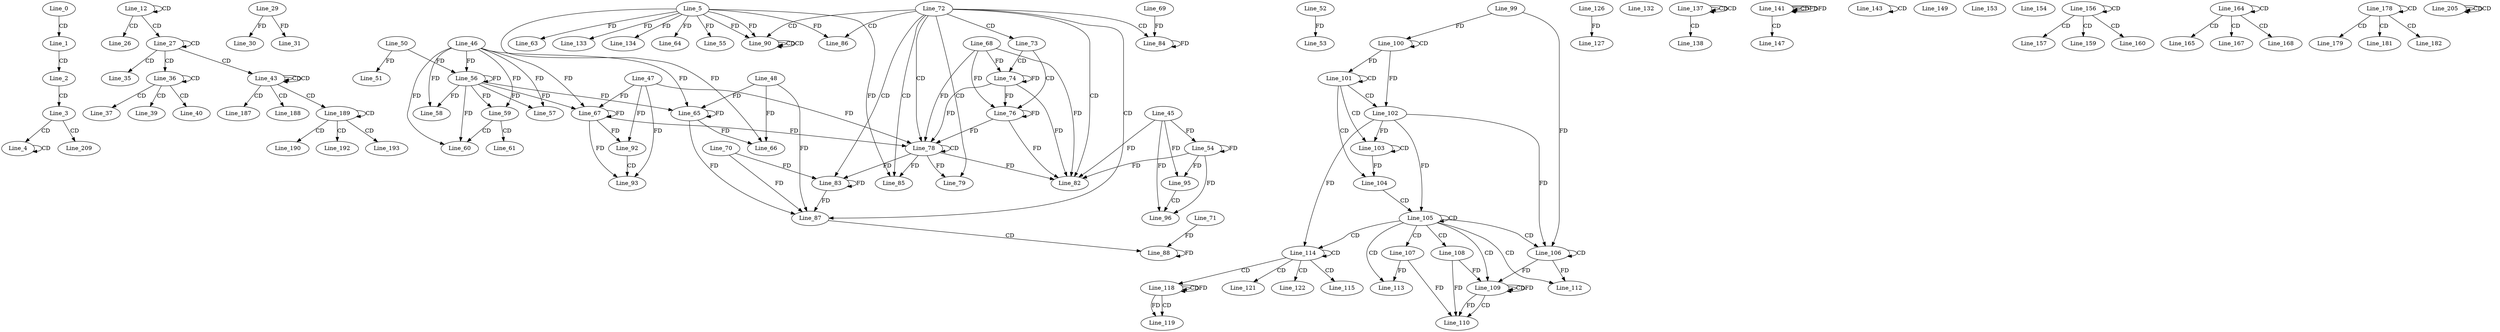 digraph G {
  Line_0;
  Line_1;
  Line_2;
  Line_3;
  Line_4;
  Line_4;
  Line_12;
  Line_12;
  Line_12;
  Line_26;
  Line_27;
  Line_27;
  Line_29;
  Line_30;
  Line_31;
  Line_35;
  Line_36;
  Line_36;
  Line_37;
  Line_39;
  Line_40;
  Line_43;
  Line_43;
  Line_43;
  Line_50;
  Line_51;
  Line_52;
  Line_53;
  Line_45;
  Line_54;
  Line_5;
  Line_55;
  Line_46;
  Line_56;
  Line_56;
  Line_57;
  Line_58;
  Line_59;
  Line_59;
  Line_60;
  Line_60;
  Line_61;
  Line_63;
  Line_64;
  Line_48;
  Line_65;
  Line_65;
  Line_66;
  Line_47;
  Line_67;
  Line_67;
  Line_72;
  Line_73;
  Line_74;
  Line_68;
  Line_76;
  Line_78;
  Line_78;
  Line_79;
  Line_82;
  Line_83;
  Line_70;
  Line_84;
  Line_69;
  Line_85;
  Line_86;
  Line_87;
  Line_88;
  Line_71;
  Line_90;
  Line_90;
  Line_90;
  Line_92;
  Line_93;
  Line_95;
  Line_96;
  Line_100;
  Line_100;
  Line_99;
  Line_101;
  Line_101;
  Line_102;
  Line_102;
  Line_103;
  Line_103;
  Line_104;
  Line_105;
  Line_105;
  Line_105;
  Line_106;
  Line_106;
  Line_107;
  Line_108;
  Line_109;
  Line_109;
  Line_109;
  Line_110;
  Line_112;
  Line_113;
  Line_114;
  Line_114;
  Line_114;
  Line_115;
  Line_118;
  Line_118;
  Line_118;
  Line_119;
  Line_121;
  Line_122;
  Line_126;
  Line_127;
  Line_132;
  Line_133;
  Line_134;
  Line_137;
  Line_137;
  Line_137;
  Line_138;
  Line_141;
  Line_141;
  Line_141;
  Line_143;
  Line_143;
  Line_147;
  Line_149;
  Line_153;
  Line_154;
  Line_156;
  Line_156;
  Line_157;
  Line_159;
  Line_160;
  Line_164;
  Line_164;
  Line_165;
  Line_167;
  Line_168;
  Line_178;
  Line_178;
  Line_179;
  Line_181;
  Line_182;
  Line_187;
  Line_188;
  Line_189;
  Line_189;
  Line_190;
  Line_192;
  Line_193;
  Line_205;
  Line_205;
  Line_205;
  Line_209;
  Line_0 -> Line_1 [ label="CD" ];
  Line_1 -> Line_2 [ label="CD" ];
  Line_2 -> Line_3 [ label="CD" ];
  Line_3 -> Line_4 [ label="CD" ];
  Line_4 -> Line_4 [ label="CD" ];
  Line_12 -> Line_12 [ label="CD" ];
  Line_12 -> Line_26 [ label="CD" ];
  Line_12 -> Line_27 [ label="CD" ];
  Line_27 -> Line_27 [ label="CD" ];
  Line_29 -> Line_30 [ label="FD" ];
  Line_29 -> Line_31 [ label="FD" ];
  Line_27 -> Line_35 [ label="CD" ];
  Line_27 -> Line_36 [ label="CD" ];
  Line_36 -> Line_36 [ label="CD" ];
  Line_36 -> Line_37 [ label="CD" ];
  Line_36 -> Line_39 [ label="CD" ];
  Line_36 -> Line_40 [ label="CD" ];
  Line_27 -> Line_43 [ label="CD" ];
  Line_43 -> Line_43 [ label="CD" ];
  Line_43 -> Line_43 [ label="CD" ];
  Line_50 -> Line_51 [ label="FD" ];
  Line_52 -> Line_53 [ label="FD" ];
  Line_45 -> Line_54 [ label="FD" ];
  Line_54 -> Line_54 [ label="FD" ];
  Line_5 -> Line_55 [ label="FD" ];
  Line_46 -> Line_56 [ label="FD" ];
  Line_56 -> Line_56 [ label="FD" ];
  Line_50 -> Line_56 [ label="FD" ];
  Line_46 -> Line_57 [ label="FD" ];
  Line_56 -> Line_57 [ label="FD" ];
  Line_46 -> Line_58 [ label="FD" ];
  Line_56 -> Line_58 [ label="FD" ];
  Line_46 -> Line_59 [ label="FD" ];
  Line_56 -> Line_59 [ label="FD" ];
  Line_59 -> Line_60 [ label="CD" ];
  Line_46 -> Line_60 [ label="FD" ];
  Line_56 -> Line_60 [ label="FD" ];
  Line_59 -> Line_61 [ label="CD" ];
  Line_5 -> Line_63 [ label="FD" ];
  Line_5 -> Line_64 [ label="FD" ];
  Line_48 -> Line_65 [ label="FD" ];
  Line_65 -> Line_65 [ label="FD" ];
  Line_46 -> Line_65 [ label="FD" ];
  Line_56 -> Line_65 [ label="FD" ];
  Line_5 -> Line_66 [ label="FD" ];
  Line_48 -> Line_66 [ label="FD" ];
  Line_65 -> Line_66 [ label="FD" ];
  Line_47 -> Line_67 [ label="FD" ];
  Line_67 -> Line_67 [ label="FD" ];
  Line_46 -> Line_67 [ label="FD" ];
  Line_56 -> Line_67 [ label="FD" ];
  Line_72 -> Line_73 [ label="CD" ];
  Line_73 -> Line_74 [ label="CD" ];
  Line_74 -> Line_74 [ label="FD" ];
  Line_68 -> Line_74 [ label="FD" ];
  Line_73 -> Line_76 [ label="CD" ];
  Line_74 -> Line_76 [ label="FD" ];
  Line_76 -> Line_76 [ label="FD" ];
  Line_68 -> Line_76 [ label="FD" ];
  Line_72 -> Line_78 [ label="CD" ];
  Line_78 -> Line_78 [ label="CD" ];
  Line_47 -> Line_78 [ label="FD" ];
  Line_67 -> Line_78 [ label="FD" ];
  Line_74 -> Line_78 [ label="FD" ];
  Line_76 -> Line_78 [ label="FD" ];
  Line_68 -> Line_78 [ label="FD" ];
  Line_72 -> Line_79 [ label="CD" ];
  Line_78 -> Line_79 [ label="FD" ];
  Line_72 -> Line_82 [ label="CD" ];
  Line_45 -> Line_82 [ label="FD" ];
  Line_54 -> Line_82 [ label="FD" ];
  Line_74 -> Line_82 [ label="FD" ];
  Line_76 -> Line_82 [ label="FD" ];
  Line_68 -> Line_82 [ label="FD" ];
  Line_78 -> Line_82 [ label="FD" ];
  Line_72 -> Line_83 [ label="CD" ];
  Line_83 -> Line_83 [ label="FD" ];
  Line_70 -> Line_83 [ label="FD" ];
  Line_78 -> Line_83 [ label="FD" ];
  Line_72 -> Line_84 [ label="CD" ];
  Line_84 -> Line_84 [ label="FD" ];
  Line_69 -> Line_84 [ label="FD" ];
  Line_72 -> Line_85 [ label="CD" ];
  Line_5 -> Line_85 [ label="FD" ];
  Line_78 -> Line_85 [ label="FD" ];
  Line_72 -> Line_86 [ label="CD" ];
  Line_5 -> Line_86 [ label="FD" ];
  Line_72 -> Line_87 [ label="CD" ];
  Line_48 -> Line_87 [ label="FD" ];
  Line_65 -> Line_87 [ label="FD" ];
  Line_83 -> Line_87 [ label="FD" ];
  Line_70 -> Line_87 [ label="FD" ];
  Line_87 -> Line_88 [ label="CD" ];
  Line_88 -> Line_88 [ label="FD" ];
  Line_71 -> Line_88 [ label="FD" ];
  Line_72 -> Line_90 [ label="CD" ];
  Line_5 -> Line_90 [ label="FD" ];
  Line_90 -> Line_90 [ label="CD" ];
  Line_5 -> Line_90 [ label="FD" ];
  Line_90 -> Line_90 [ label="CD" ];
  Line_47 -> Line_92 [ label="FD" ];
  Line_67 -> Line_92 [ label="FD" ];
  Line_92 -> Line_93 [ label="CD" ];
  Line_47 -> Line_93 [ label="FD" ];
  Line_67 -> Line_93 [ label="FD" ];
  Line_45 -> Line_95 [ label="FD" ];
  Line_54 -> Line_95 [ label="FD" ];
  Line_95 -> Line_96 [ label="CD" ];
  Line_45 -> Line_96 [ label="FD" ];
  Line_54 -> Line_96 [ label="FD" ];
  Line_100 -> Line_100 [ label="CD" ];
  Line_99 -> Line_100 [ label="FD" ];
  Line_101 -> Line_101 [ label="CD" ];
  Line_100 -> Line_101 [ label="FD" ];
  Line_101 -> Line_102 [ label="CD" ];
  Line_100 -> Line_102 [ label="FD" ];
  Line_101 -> Line_103 [ label="CD" ];
  Line_103 -> Line_103 [ label="CD" ];
  Line_102 -> Line_103 [ label="FD" ];
  Line_101 -> Line_104 [ label="CD" ];
  Line_103 -> Line_104 [ label="FD" ];
  Line_104 -> Line_105 [ label="CD" ];
  Line_105 -> Line_105 [ label="CD" ];
  Line_102 -> Line_105 [ label="FD" ];
  Line_105 -> Line_106 [ label="CD" ];
  Line_106 -> Line_106 [ label="CD" ];
  Line_99 -> Line_106 [ label="FD" ];
  Line_102 -> Line_106 [ label="FD" ];
  Line_105 -> Line_107 [ label="CD" ];
  Line_105 -> Line_108 [ label="CD" ];
  Line_105 -> Line_109 [ label="CD" ];
  Line_109 -> Line_109 [ label="CD" ];
  Line_109 -> Line_109 [ label="FD" ];
  Line_108 -> Line_109 [ label="FD" ];
  Line_106 -> Line_109 [ label="FD" ];
  Line_109 -> Line_110 [ label="CD" ];
  Line_107 -> Line_110 [ label="FD" ];
  Line_109 -> Line_110 [ label="FD" ];
  Line_108 -> Line_110 [ label="FD" ];
  Line_105 -> Line_112 [ label="CD" ];
  Line_106 -> Line_112 [ label="FD" ];
  Line_105 -> Line_113 [ label="CD" ];
  Line_107 -> Line_113 [ label="FD" ];
  Line_105 -> Line_114 [ label="CD" ];
  Line_114 -> Line_114 [ label="CD" ];
  Line_102 -> Line_114 [ label="FD" ];
  Line_114 -> Line_115 [ label="CD" ];
  Line_114 -> Line_118 [ label="CD" ];
  Line_118 -> Line_118 [ label="CD" ];
  Line_118 -> Line_118 [ label="FD" ];
  Line_118 -> Line_119 [ label="CD" ];
  Line_118 -> Line_119 [ label="FD" ];
  Line_114 -> Line_121 [ label="CD" ];
  Line_114 -> Line_122 [ label="CD" ];
  Line_126 -> Line_127 [ label="FD" ];
  Line_5 -> Line_133 [ label="FD" ];
  Line_5 -> Line_134 [ label="FD" ];
  Line_137 -> Line_137 [ label="CD" ];
  Line_137 -> Line_137 [ label="CD" ];
  Line_137 -> Line_138 [ label="CD" ];
  Line_141 -> Line_141 [ label="CD" ];
  Line_141 -> Line_141 [ label="FD" ];
  Line_143 -> Line_143 [ label="CD" ];
  Line_141 -> Line_147 [ label="CD" ];
  Line_156 -> Line_156 [ label="CD" ];
  Line_156 -> Line_157 [ label="CD" ];
  Line_156 -> Line_159 [ label="CD" ];
  Line_156 -> Line_160 [ label="CD" ];
  Line_164 -> Line_164 [ label="CD" ];
  Line_164 -> Line_165 [ label="CD" ];
  Line_164 -> Line_167 [ label="CD" ];
  Line_164 -> Line_168 [ label="CD" ];
  Line_178 -> Line_178 [ label="CD" ];
  Line_178 -> Line_179 [ label="CD" ];
  Line_178 -> Line_181 [ label="CD" ];
  Line_178 -> Line_182 [ label="CD" ];
  Line_43 -> Line_187 [ label="CD" ];
  Line_43 -> Line_188 [ label="CD" ];
  Line_43 -> Line_189 [ label="CD" ];
  Line_189 -> Line_189 [ label="CD" ];
  Line_189 -> Line_190 [ label="CD" ];
  Line_189 -> Line_192 [ label="CD" ];
  Line_189 -> Line_193 [ label="CD" ];
  Line_205 -> Line_205 [ label="CD" ];
  Line_205 -> Line_205 [ label="CD" ];
  Line_3 -> Line_209 [ label="CD" ];
  Line_141 -> Line_141 [ label="FD" ];
}

